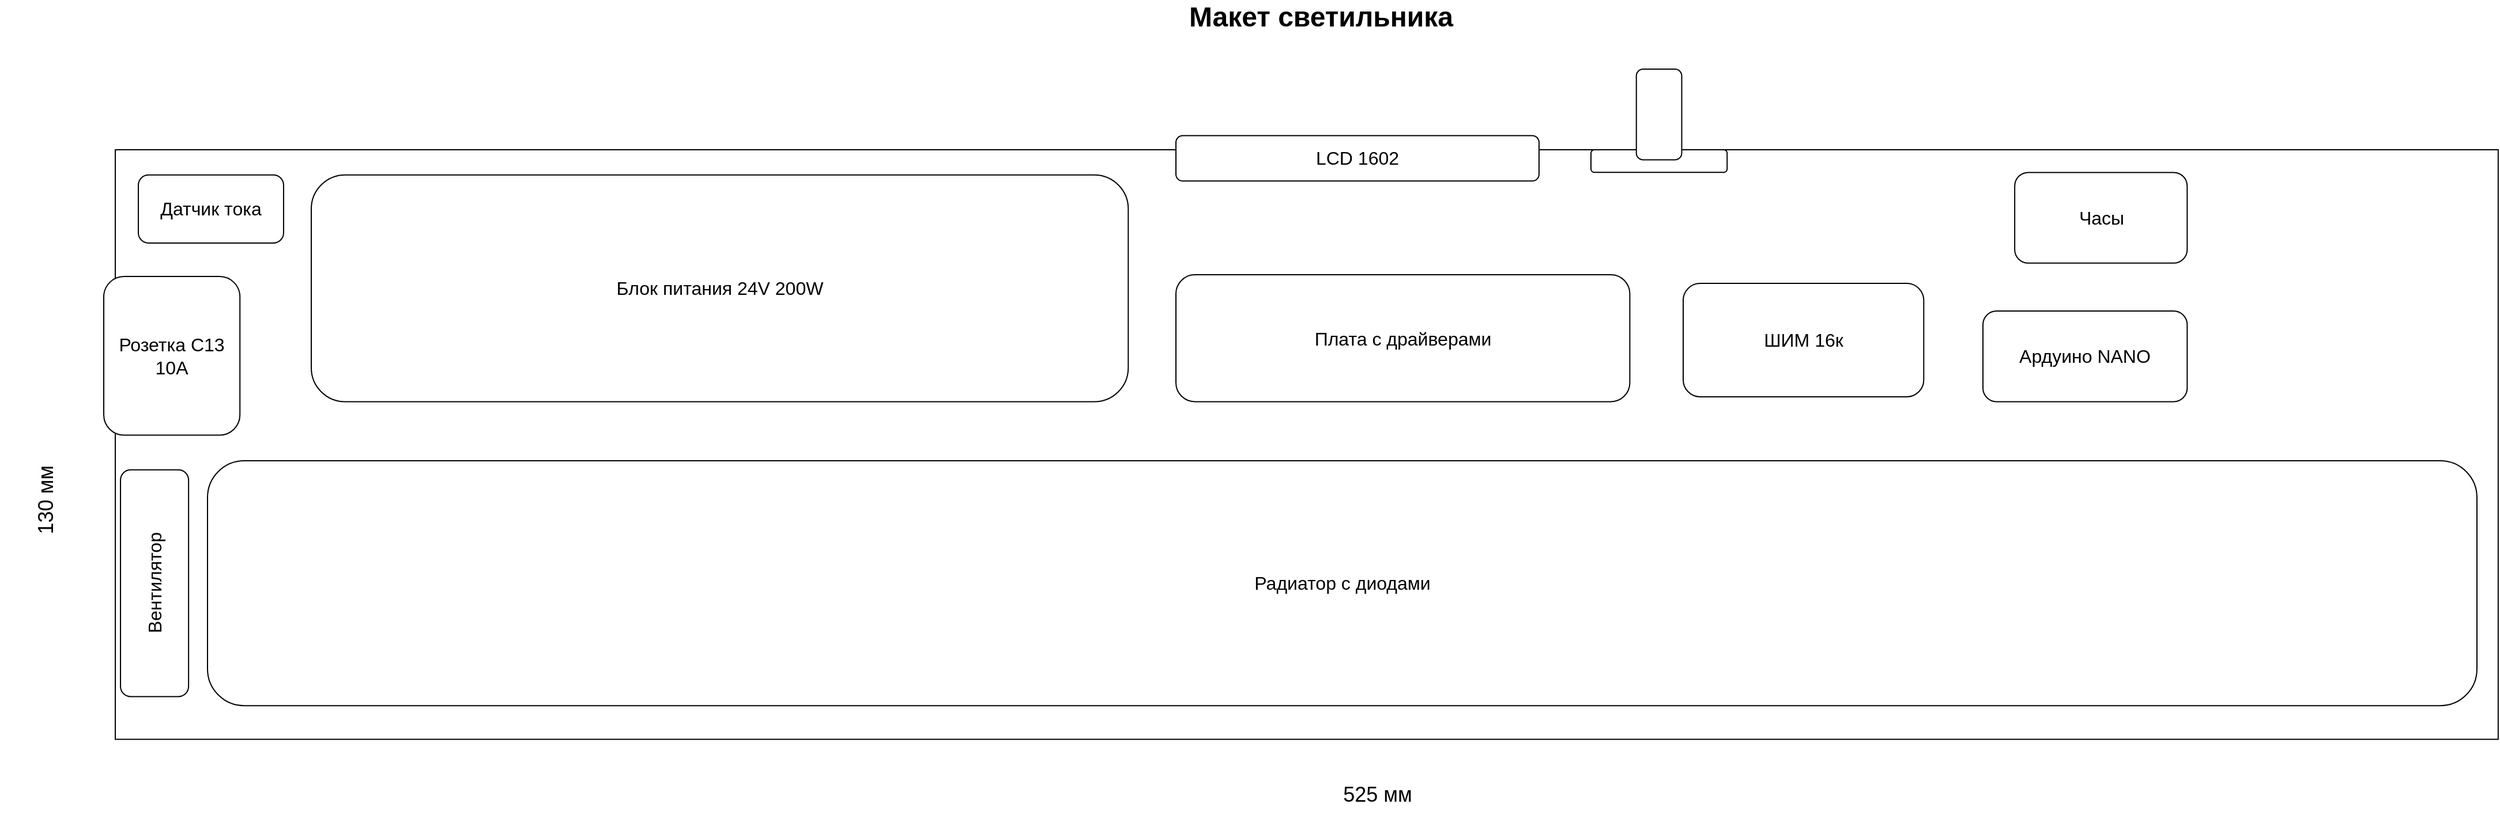<mxfile version="20.5.3" type="github">
  <diagram id="7aD-SZi1Tq6W4AjMfTM7" name="Страница 1">
    <mxGraphModel dx="2632" dy="1531" grid="1" gridSize="10" guides="1" tooltips="1" connect="1" arrows="1" fold="1" page="1" pageScale="1" pageWidth="2336" pageHeight="1654" math="0" shadow="0">
      <root>
        <mxCell id="0" />
        <mxCell id="1" parent="0" />
        <mxCell id="5EMwlj--x3OL_mx_9ZX_-12" value="" style="rounded=0;whiteSpace=wrap;html=1;labelBackgroundColor=none;labelBorderColor=none;shadow=0;sketch=0;glass=0;autosize=0;noLabel=0;absoluteArcSize=0;fontSize=16;" vertex="1" parent="1">
          <mxGeometry x="180" y="300" width="2066.925" height="511.81" as="geometry" />
        </mxCell>
        <mxCell id="5EMwlj--x3OL_mx_9ZX_-2" value="Радиатор с диодами" style="rounded=1;whiteSpace=wrap;html=1;fontSize=16;" vertex="1" parent="1">
          <mxGeometry x="260" y="570" width="1968.5" height="212.598" as="geometry" />
        </mxCell>
        <mxCell id="5EMwlj--x3OL_mx_9ZX_-3" value="Блок питания 24V 200W" style="rounded=1;whiteSpace=wrap;html=1;fontSize=16;" vertex="1" parent="1">
          <mxGeometry x="349.997" y="321.89" width="708.66" height="196.85" as="geometry" />
        </mxCell>
        <mxCell id="5EMwlj--x3OL_mx_9ZX_-5" value="Ардуино NANO" style="rounded=1;whiteSpace=wrap;html=1;fontSize=16;" vertex="1" parent="1">
          <mxGeometry x="1800.0" y="440.0" width="177.165" height="78.74" as="geometry" />
        </mxCell>
        <mxCell id="5EMwlj--x3OL_mx_9ZX_-6" value="ШИМ 16к" style="rounded=1;whiteSpace=wrap;html=1;fontSize=16;" vertex="1" parent="1">
          <mxGeometry x="1540" y="416.06" width="208.661" height="98.425" as="geometry" />
        </mxCell>
        <mxCell id="5EMwlj--x3OL_mx_9ZX_-7" value="Часы" style="rounded=1;whiteSpace=wrap;html=1;fontSize=16;" vertex="1" parent="1">
          <mxGeometry x="1827.56" y="319.69" width="149.606" height="78.74" as="geometry" />
        </mxCell>
        <mxCell id="5EMwlj--x3OL_mx_9ZX_-8" value="LCD 1602" style="rounded=1;whiteSpace=wrap;html=1;horizontal=1;fontSize=16;" vertex="1" parent="1">
          <mxGeometry x="1100" y="287.79" width="314.96" height="39.37" as="geometry" />
        </mxCell>
        <mxCell id="5EMwlj--x3OL_mx_9ZX_-9" value="Датчик тока" style="rounded=1;whiteSpace=wrap;html=1;fontSize=16;" vertex="1" parent="1">
          <mxGeometry x="200" y="321.89" width="125.984" height="59.055" as="geometry" />
        </mxCell>
        <mxCell id="5EMwlj--x3OL_mx_9ZX_-10" value="Розетка С13&lt;br&gt;10А" style="rounded=1;whiteSpace=wrap;html=1;fontSize=16;" vertex="1" parent="1">
          <mxGeometry x="170.0" y="410" width="118.11" height="137.795" as="geometry" />
        </mxCell>
        <mxCell id="5EMwlj--x3OL_mx_9ZX_-13" value="Вентилятор" style="rounded=1;whiteSpace=wrap;html=1;labelBackgroundColor=none;labelBorderColor=none;horizontal=0;fontSize=16;" vertex="1" parent="1">
          <mxGeometry x="184.52" y="577.87" width="59.055" height="196.85" as="geometry" />
        </mxCell>
        <mxCell id="5EMwlj--x3OL_mx_9ZX_-17" value="" style="group;fontSize=16;" vertex="1" connectable="0" parent="1">
          <mxGeometry x="1460" y="230.0" width="118.11" height="89.685" as="geometry" />
        </mxCell>
        <mxCell id="5EMwlj--x3OL_mx_9ZX_-15" value="" style="rounded=1;whiteSpace=wrap;html=1;labelBackgroundColor=none;labelBorderColor=none;fontSize=16;" vertex="1" parent="5EMwlj--x3OL_mx_9ZX_-17">
          <mxGeometry y="70" width="118.11" height="19.685" as="geometry" />
        </mxCell>
        <mxCell id="5EMwlj--x3OL_mx_9ZX_-16" value="" style="rounded=1;whiteSpace=wrap;html=1;labelBackgroundColor=none;labelBorderColor=none;fontSize=16;" vertex="1" parent="5EMwlj--x3OL_mx_9ZX_-17">
          <mxGeometry x="39.37" width="39.37" height="78.74" as="geometry" />
        </mxCell>
        <mxCell id="5EMwlj--x3OL_mx_9ZX_-20" value="Плата с драйверами" style="rounded=1;whiteSpace=wrap;html=1;shadow=0;glass=0;labelBackgroundColor=none;labelBorderColor=none;sketch=0;fontSize=16;" vertex="1" parent="1">
          <mxGeometry x="1100" y="408.5" width="393.7" height="110.236" as="geometry" />
        </mxCell>
        <mxCell id="5EMwlj--x3OL_mx_9ZX_-21" value="525 мм" style="text;html=1;strokeColor=none;fillColor=none;align=center;verticalAlign=middle;whiteSpace=wrap;rounded=0;shadow=0;glass=0;labelBackgroundColor=none;labelBorderColor=none;sketch=0;fontSize=18;" vertex="1" parent="1">
          <mxGeometry x="1220" y="840" width="110" height="40" as="geometry" />
        </mxCell>
        <mxCell id="5EMwlj--x3OL_mx_9ZX_-22" value="130 мм" style="text;html=1;strokeColor=none;fillColor=none;align=center;verticalAlign=middle;whiteSpace=wrap;rounded=0;shadow=0;glass=0;labelBackgroundColor=none;labelBorderColor=none;sketch=0;fontSize=18;horizontal=0;" vertex="1" parent="1">
          <mxGeometry x="80" y="547.8" width="80" height="112.2" as="geometry" />
        </mxCell>
        <mxCell id="5EMwlj--x3OL_mx_9ZX_-23" value="Макет светильника" style="text;html=1;strokeColor=none;fillColor=none;align=center;verticalAlign=middle;whiteSpace=wrap;rounded=0;shadow=0;glass=0;labelBackgroundColor=none;labelBorderColor=none;sketch=0;fontSize=24;fontStyle=1" vertex="1" parent="1">
          <mxGeometry x="1030" y="170" width="392" height="30" as="geometry" />
        </mxCell>
      </root>
    </mxGraphModel>
  </diagram>
</mxfile>
